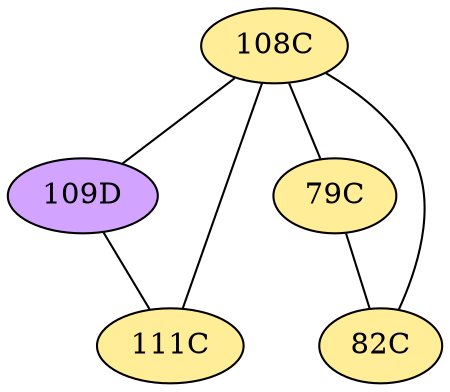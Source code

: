// The Round Table
graph {
	"108C" [fillcolor="#FFED97" style=radial]
	"109D" [fillcolor="#D3A4FF" style=radial]
	"108C" -- "109D" [penwidth=1]
	"108C" [fillcolor="#FFED97" style=radial]
	"111C" [fillcolor="#FFED97" style=radial]
	"108C" -- "111C" [penwidth=1]
	"108C" [fillcolor="#FFED97" style=radial]
	"79C" [fillcolor="#FFED97" style=radial]
	"108C" -- "79C" [penwidth=1]
	"108C" [fillcolor="#FFED97" style=radial]
	"82C" [fillcolor="#FFED97" style=radial]
	"108C" -- "82C" [penwidth=1]
	"109D" [fillcolor="#D3A4FF" style=radial]
	"111C" [fillcolor="#FFED97" style=radial]
	"109D" -- "111C" [penwidth=1]
	"79C" [fillcolor="#FFED97" style=radial]
	"82C" [fillcolor="#FFED97" style=radial]
	"79C" -- "82C" [penwidth=1]
}
